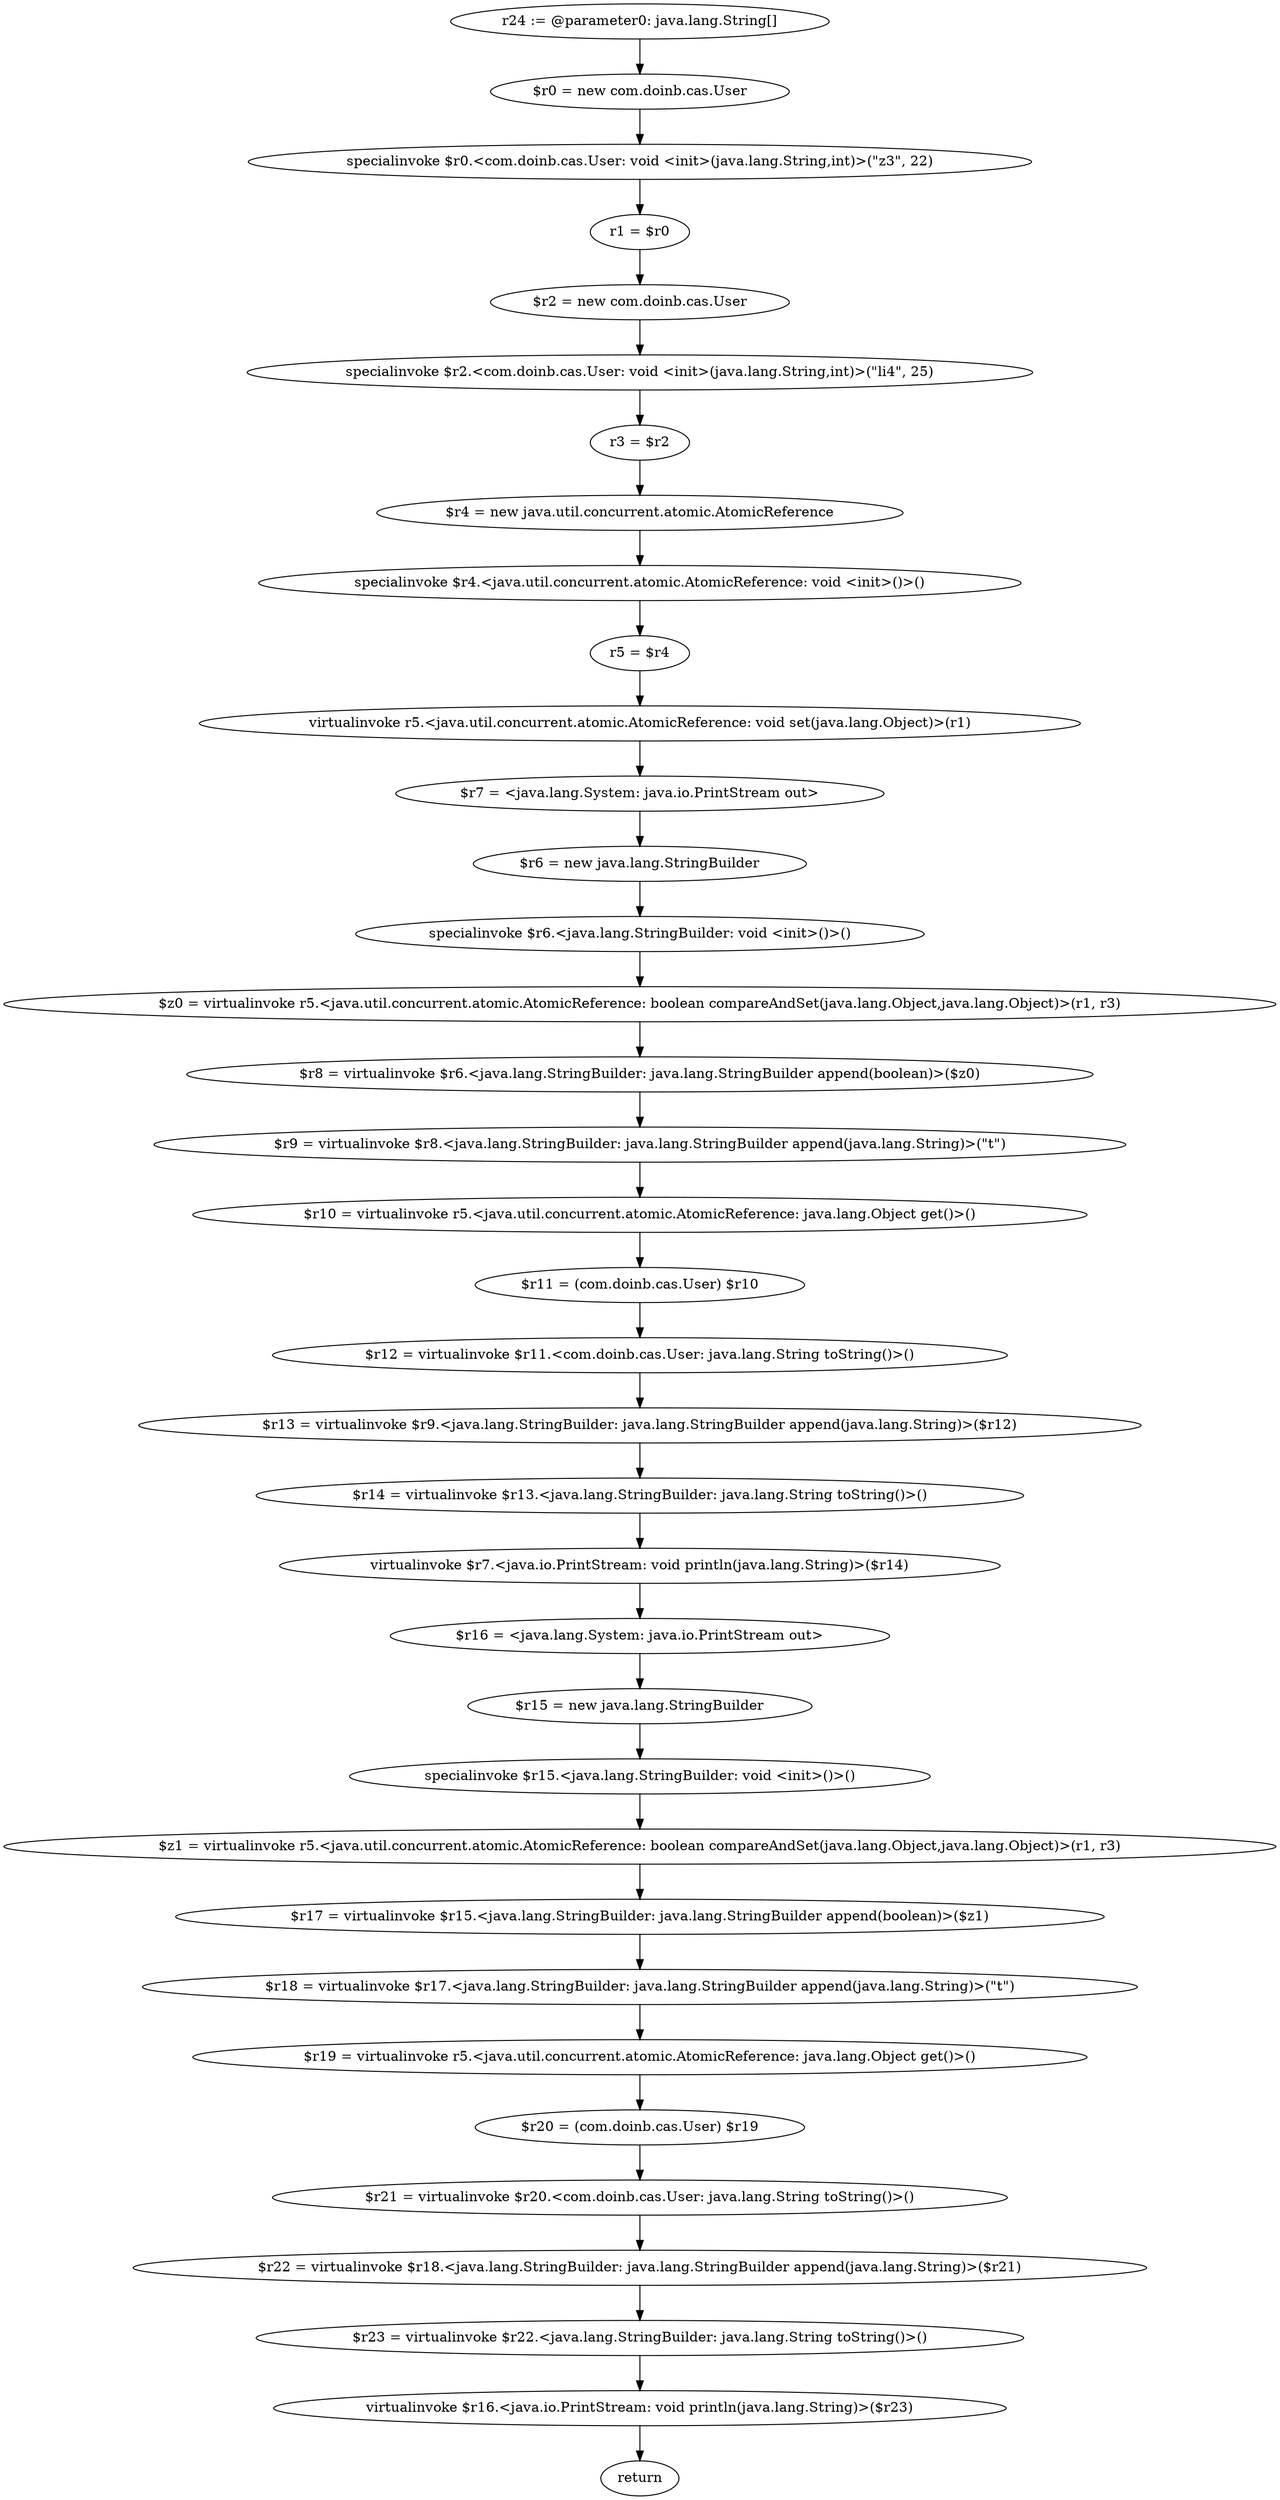 digraph "unitGraph" {
    "r24 := @parameter0: java.lang.String[]"
    "$r0 = new com.doinb.cas.User"
    "specialinvoke $r0.<com.doinb.cas.User: void <init>(java.lang.String,int)>(\"z3\", 22)"
    "r1 = $r0"
    "$r2 = new com.doinb.cas.User"
    "specialinvoke $r2.<com.doinb.cas.User: void <init>(java.lang.String,int)>(\"li4\", 25)"
    "r3 = $r2"
    "$r4 = new java.util.concurrent.atomic.AtomicReference"
    "specialinvoke $r4.<java.util.concurrent.atomic.AtomicReference: void <init>()>()"
    "r5 = $r4"
    "virtualinvoke r5.<java.util.concurrent.atomic.AtomicReference: void set(java.lang.Object)>(r1)"
    "$r7 = <java.lang.System: java.io.PrintStream out>"
    "$r6 = new java.lang.StringBuilder"
    "specialinvoke $r6.<java.lang.StringBuilder: void <init>()>()"
    "$z0 = virtualinvoke r5.<java.util.concurrent.atomic.AtomicReference: boolean compareAndSet(java.lang.Object,java.lang.Object)>(r1, r3)"
    "$r8 = virtualinvoke $r6.<java.lang.StringBuilder: java.lang.StringBuilder append(boolean)>($z0)"
    "$r9 = virtualinvoke $r8.<java.lang.StringBuilder: java.lang.StringBuilder append(java.lang.String)>(\"\t\")"
    "$r10 = virtualinvoke r5.<java.util.concurrent.atomic.AtomicReference: java.lang.Object get()>()"
    "$r11 = (com.doinb.cas.User) $r10"
    "$r12 = virtualinvoke $r11.<com.doinb.cas.User: java.lang.String toString()>()"
    "$r13 = virtualinvoke $r9.<java.lang.StringBuilder: java.lang.StringBuilder append(java.lang.String)>($r12)"
    "$r14 = virtualinvoke $r13.<java.lang.StringBuilder: java.lang.String toString()>()"
    "virtualinvoke $r7.<java.io.PrintStream: void println(java.lang.String)>($r14)"
    "$r16 = <java.lang.System: java.io.PrintStream out>"
    "$r15 = new java.lang.StringBuilder"
    "specialinvoke $r15.<java.lang.StringBuilder: void <init>()>()"
    "$z1 = virtualinvoke r5.<java.util.concurrent.atomic.AtomicReference: boolean compareAndSet(java.lang.Object,java.lang.Object)>(r1, r3)"
    "$r17 = virtualinvoke $r15.<java.lang.StringBuilder: java.lang.StringBuilder append(boolean)>($z1)"
    "$r18 = virtualinvoke $r17.<java.lang.StringBuilder: java.lang.StringBuilder append(java.lang.String)>(\"\t\")"
    "$r19 = virtualinvoke r5.<java.util.concurrent.atomic.AtomicReference: java.lang.Object get()>()"
    "$r20 = (com.doinb.cas.User) $r19"
    "$r21 = virtualinvoke $r20.<com.doinb.cas.User: java.lang.String toString()>()"
    "$r22 = virtualinvoke $r18.<java.lang.StringBuilder: java.lang.StringBuilder append(java.lang.String)>($r21)"
    "$r23 = virtualinvoke $r22.<java.lang.StringBuilder: java.lang.String toString()>()"
    "virtualinvoke $r16.<java.io.PrintStream: void println(java.lang.String)>($r23)"
    "return"
    "r24 := @parameter0: java.lang.String[]"->"$r0 = new com.doinb.cas.User";
    "$r0 = new com.doinb.cas.User"->"specialinvoke $r0.<com.doinb.cas.User: void <init>(java.lang.String,int)>(\"z3\", 22)";
    "specialinvoke $r0.<com.doinb.cas.User: void <init>(java.lang.String,int)>(\"z3\", 22)"->"r1 = $r0";
    "r1 = $r0"->"$r2 = new com.doinb.cas.User";
    "$r2 = new com.doinb.cas.User"->"specialinvoke $r2.<com.doinb.cas.User: void <init>(java.lang.String,int)>(\"li4\", 25)";
    "specialinvoke $r2.<com.doinb.cas.User: void <init>(java.lang.String,int)>(\"li4\", 25)"->"r3 = $r2";
    "r3 = $r2"->"$r4 = new java.util.concurrent.atomic.AtomicReference";
    "$r4 = new java.util.concurrent.atomic.AtomicReference"->"specialinvoke $r4.<java.util.concurrent.atomic.AtomicReference: void <init>()>()";
    "specialinvoke $r4.<java.util.concurrent.atomic.AtomicReference: void <init>()>()"->"r5 = $r4";
    "r5 = $r4"->"virtualinvoke r5.<java.util.concurrent.atomic.AtomicReference: void set(java.lang.Object)>(r1)";
    "virtualinvoke r5.<java.util.concurrent.atomic.AtomicReference: void set(java.lang.Object)>(r1)"->"$r7 = <java.lang.System: java.io.PrintStream out>";
    "$r7 = <java.lang.System: java.io.PrintStream out>"->"$r6 = new java.lang.StringBuilder";
    "$r6 = new java.lang.StringBuilder"->"specialinvoke $r6.<java.lang.StringBuilder: void <init>()>()";
    "specialinvoke $r6.<java.lang.StringBuilder: void <init>()>()"->"$z0 = virtualinvoke r5.<java.util.concurrent.atomic.AtomicReference: boolean compareAndSet(java.lang.Object,java.lang.Object)>(r1, r3)";
    "$z0 = virtualinvoke r5.<java.util.concurrent.atomic.AtomicReference: boolean compareAndSet(java.lang.Object,java.lang.Object)>(r1, r3)"->"$r8 = virtualinvoke $r6.<java.lang.StringBuilder: java.lang.StringBuilder append(boolean)>($z0)";
    "$r8 = virtualinvoke $r6.<java.lang.StringBuilder: java.lang.StringBuilder append(boolean)>($z0)"->"$r9 = virtualinvoke $r8.<java.lang.StringBuilder: java.lang.StringBuilder append(java.lang.String)>(\"\t\")";
    "$r9 = virtualinvoke $r8.<java.lang.StringBuilder: java.lang.StringBuilder append(java.lang.String)>(\"\t\")"->"$r10 = virtualinvoke r5.<java.util.concurrent.atomic.AtomicReference: java.lang.Object get()>()";
    "$r10 = virtualinvoke r5.<java.util.concurrent.atomic.AtomicReference: java.lang.Object get()>()"->"$r11 = (com.doinb.cas.User) $r10";
    "$r11 = (com.doinb.cas.User) $r10"->"$r12 = virtualinvoke $r11.<com.doinb.cas.User: java.lang.String toString()>()";
    "$r12 = virtualinvoke $r11.<com.doinb.cas.User: java.lang.String toString()>()"->"$r13 = virtualinvoke $r9.<java.lang.StringBuilder: java.lang.StringBuilder append(java.lang.String)>($r12)";
    "$r13 = virtualinvoke $r9.<java.lang.StringBuilder: java.lang.StringBuilder append(java.lang.String)>($r12)"->"$r14 = virtualinvoke $r13.<java.lang.StringBuilder: java.lang.String toString()>()";
    "$r14 = virtualinvoke $r13.<java.lang.StringBuilder: java.lang.String toString()>()"->"virtualinvoke $r7.<java.io.PrintStream: void println(java.lang.String)>($r14)";
    "virtualinvoke $r7.<java.io.PrintStream: void println(java.lang.String)>($r14)"->"$r16 = <java.lang.System: java.io.PrintStream out>";
    "$r16 = <java.lang.System: java.io.PrintStream out>"->"$r15 = new java.lang.StringBuilder";
    "$r15 = new java.lang.StringBuilder"->"specialinvoke $r15.<java.lang.StringBuilder: void <init>()>()";
    "specialinvoke $r15.<java.lang.StringBuilder: void <init>()>()"->"$z1 = virtualinvoke r5.<java.util.concurrent.atomic.AtomicReference: boolean compareAndSet(java.lang.Object,java.lang.Object)>(r1, r3)";
    "$z1 = virtualinvoke r5.<java.util.concurrent.atomic.AtomicReference: boolean compareAndSet(java.lang.Object,java.lang.Object)>(r1, r3)"->"$r17 = virtualinvoke $r15.<java.lang.StringBuilder: java.lang.StringBuilder append(boolean)>($z1)";
    "$r17 = virtualinvoke $r15.<java.lang.StringBuilder: java.lang.StringBuilder append(boolean)>($z1)"->"$r18 = virtualinvoke $r17.<java.lang.StringBuilder: java.lang.StringBuilder append(java.lang.String)>(\"\t\")";
    "$r18 = virtualinvoke $r17.<java.lang.StringBuilder: java.lang.StringBuilder append(java.lang.String)>(\"\t\")"->"$r19 = virtualinvoke r5.<java.util.concurrent.atomic.AtomicReference: java.lang.Object get()>()";
    "$r19 = virtualinvoke r5.<java.util.concurrent.atomic.AtomicReference: java.lang.Object get()>()"->"$r20 = (com.doinb.cas.User) $r19";
    "$r20 = (com.doinb.cas.User) $r19"->"$r21 = virtualinvoke $r20.<com.doinb.cas.User: java.lang.String toString()>()";
    "$r21 = virtualinvoke $r20.<com.doinb.cas.User: java.lang.String toString()>()"->"$r22 = virtualinvoke $r18.<java.lang.StringBuilder: java.lang.StringBuilder append(java.lang.String)>($r21)";
    "$r22 = virtualinvoke $r18.<java.lang.StringBuilder: java.lang.StringBuilder append(java.lang.String)>($r21)"->"$r23 = virtualinvoke $r22.<java.lang.StringBuilder: java.lang.String toString()>()";
    "$r23 = virtualinvoke $r22.<java.lang.StringBuilder: java.lang.String toString()>()"->"virtualinvoke $r16.<java.io.PrintStream: void println(java.lang.String)>($r23)";
    "virtualinvoke $r16.<java.io.PrintStream: void println(java.lang.String)>($r23)"->"return";
}
